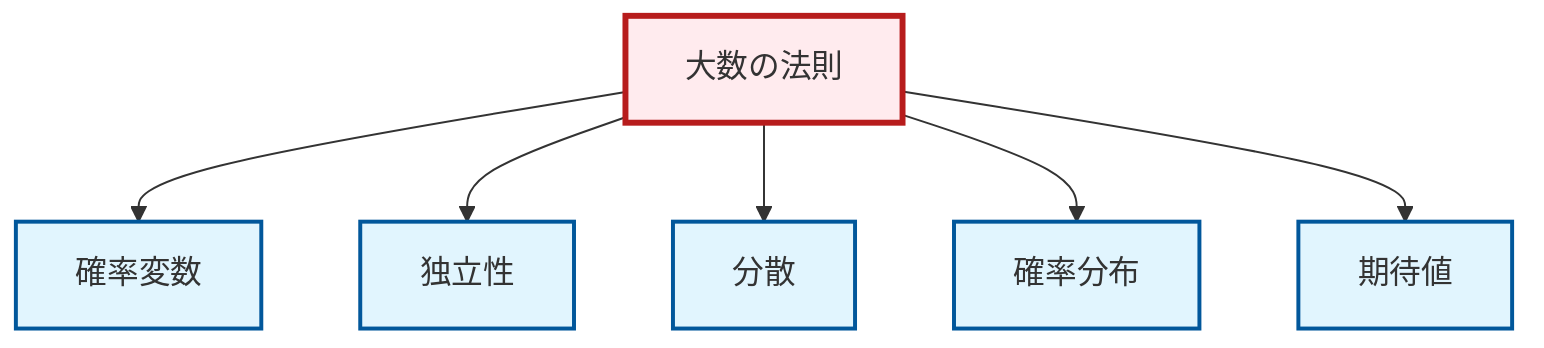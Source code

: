 graph TD
    classDef definition fill:#e1f5fe,stroke:#01579b,stroke-width:2px
    classDef theorem fill:#f3e5f5,stroke:#4a148c,stroke-width:2px
    classDef axiom fill:#fff3e0,stroke:#e65100,stroke-width:2px
    classDef example fill:#e8f5e9,stroke:#1b5e20,stroke-width:2px
    classDef current fill:#ffebee,stroke:#b71c1c,stroke-width:3px
    thm-law-of-large-numbers["大数の法則"]:::theorem
    def-independence["独立性"]:::definition
    def-expectation["期待値"]:::definition
    def-random-variable["確率変数"]:::definition
    def-variance["分散"]:::definition
    def-probability-distribution["確率分布"]:::definition
    thm-law-of-large-numbers --> def-random-variable
    thm-law-of-large-numbers --> def-independence
    thm-law-of-large-numbers --> def-variance
    thm-law-of-large-numbers --> def-probability-distribution
    thm-law-of-large-numbers --> def-expectation
    class thm-law-of-large-numbers current